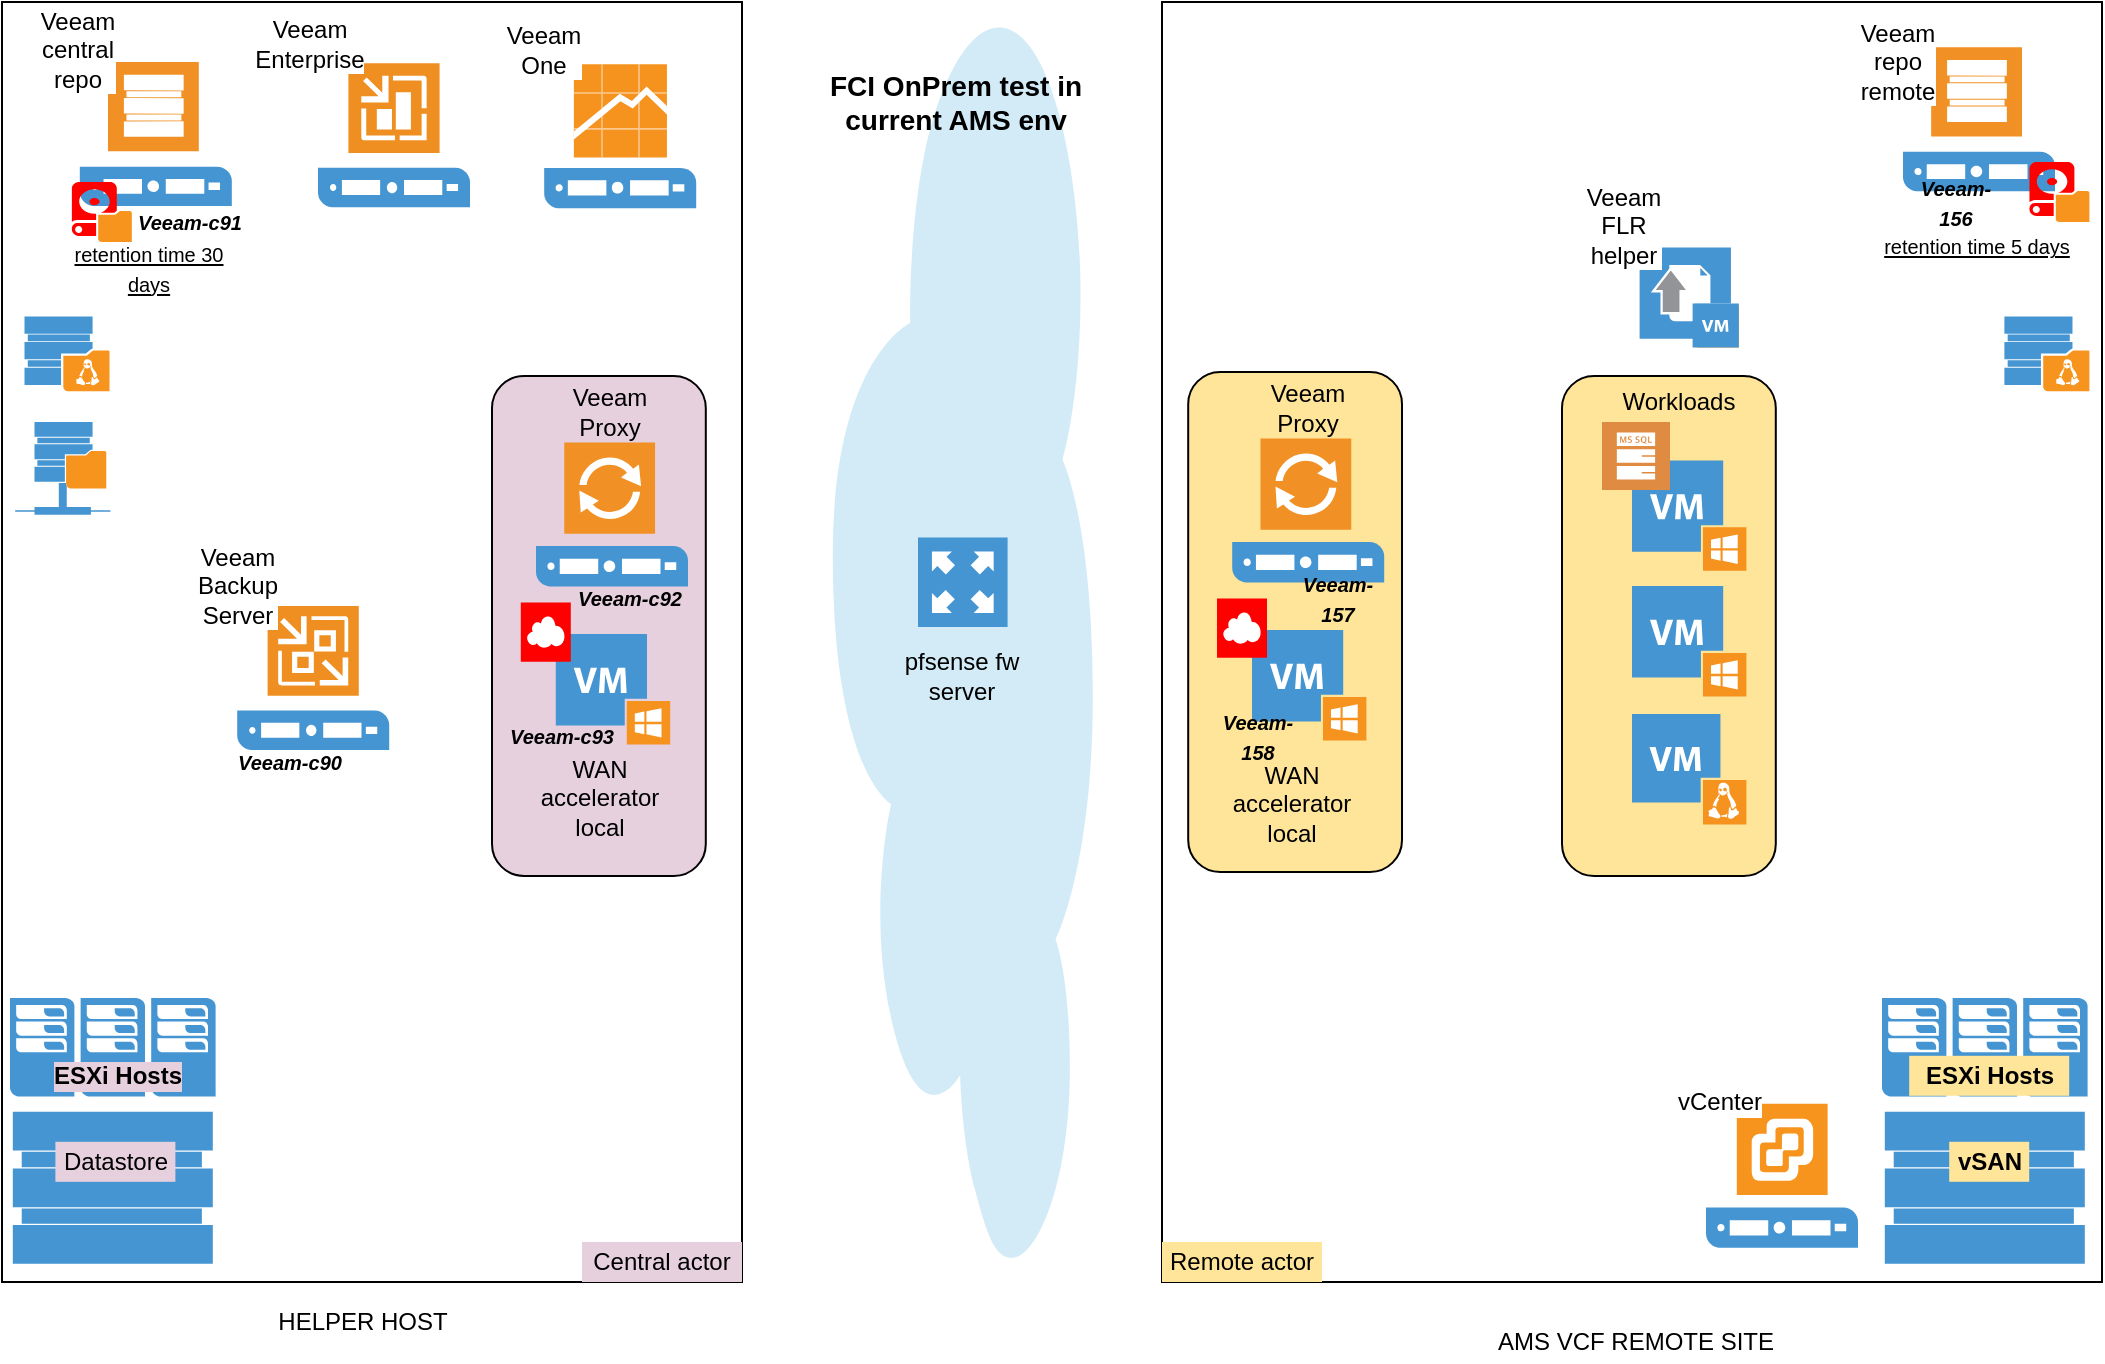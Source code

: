 <mxfile version="14.1.8" type="github">
  <diagram id="eCVy08CxGXI3JQdQnOXs" name="Page-1">
    <mxGraphModel dx="1278" dy="643" grid="1" gridSize="10" guides="1" tooltips="1" connect="1" arrows="1" fold="1" page="1" pageScale="1" pageWidth="1169" pageHeight="827" math="0" shadow="0">
      <root>
        <mxCell id="0" />
        <mxCell id="1" parent="0" />
        <mxCell id="nSwSoQBOyBosfwL_0Ycv-3" value="" style="rounded=0;whiteSpace=wrap;html=1;labelBackgroundColor=#ffffff;fillColor=#FFFFFF;" parent="1" vertex="1">
          <mxGeometry x="50" y="30" width="370" height="640" as="geometry" />
        </mxCell>
        <mxCell id="nSwSoQBOyBosfwL_0Ycv-4" value="" style="rounded=0;whiteSpace=wrap;html=1;" parent="1" vertex="1">
          <mxGeometry x="630" y="30" width="470" height="640" as="geometry" />
        </mxCell>
        <mxCell id="nSwSoQBOyBosfwL_0Ycv-5" value="" style="shadow=0;dashed=0;html=1;strokeColor=none;fillColor=#4495D1;labelPosition=center;verticalLabelPosition=bottom;verticalAlign=top;align=center;outlineConnect=0;shape=mxgraph.veeam.2d.datastore;" parent="1" vertex="1">
          <mxGeometry x="991.4" y="584.9" width="100" height="76" as="geometry" />
        </mxCell>
        <mxCell id="nSwSoQBOyBosfwL_0Ycv-6" value="" style="pointerEvents=1;shadow=0;dashed=0;html=1;strokeColor=none;fillColor=#4495D1;labelPosition=center;verticalLabelPosition=bottom;verticalAlign=top;align=center;outlineConnect=0;shape=mxgraph.veeam.cluster;" parent="1" vertex="1">
          <mxGeometry x="990" y="528" width="102.8" height="49.2" as="geometry" />
        </mxCell>
        <mxCell id="nSwSoQBOyBosfwL_0Ycv-7" value="ESXi Hosts" style="text;html=1;align=center;verticalAlign=middle;whiteSpace=wrap;rounded=0;fontStyle=1;labelBackgroundColor=#FFE599;fillColor=#FFE599;" parent="1" vertex="1">
          <mxGeometry x="1003.6" y="556.9" width="80" height="20" as="geometry" />
        </mxCell>
        <mxCell id="nSwSoQBOyBosfwL_0Ycv-8" value="" style="shadow=0;dashed=0;html=1;strokeColor=none;fillColor=#4495D1;labelPosition=center;verticalLabelPosition=bottom;verticalAlign=top;align=center;outlineConnect=0;shape=mxgraph.veeam.2d.veeam_backup_and_replication_server;" parent="1" vertex="1">
          <mxGeometry x="167.6" y="332" width="76" height="72" as="geometry" />
        </mxCell>
        <mxCell id="nSwSoQBOyBosfwL_0Ycv-11" value="" style="shadow=0;dashed=0;html=1;strokeColor=none;fillColor=#4495D1;labelPosition=center;verticalLabelPosition=bottom;verticalAlign=top;align=center;outlineConnect=0;shape=mxgraph.veeam.vsphere_server;" parent="1" vertex="1">
          <mxGeometry x="902" y="580.9" width="76" height="72" as="geometry" />
        </mxCell>
        <mxCell id="nSwSoQBOyBosfwL_0Ycv-12" value="" style="shadow=0;dashed=0;html=1;strokeColor=none;fillColor=#4495D1;labelPosition=center;verticalLabelPosition=bottom;verticalAlign=top;align=center;outlineConnect=0;shape=mxgraph.veeam.2d.cloud;rotation=-90;" parent="1" vertex="1">
          <mxGeometry x="220.13" y="285.78" width="620.55" height="130" as="geometry" />
        </mxCell>
        <mxCell id="nSwSoQBOyBosfwL_0Ycv-13" value="&lt;span style=&quot;background-color: rgb(255 , 229 , 153)&quot;&gt;&lt;b&gt;vSAN&lt;/b&gt;&lt;/span&gt;" style="text;html=1;strokeColor=none;fillColor=#FFE599;align=center;verticalAlign=middle;whiteSpace=wrap;rounded=0;" parent="1" vertex="1">
          <mxGeometry x="1023.6" y="599.9" width="40" height="20" as="geometry" />
        </mxCell>
        <mxCell id="nSwSoQBOyBosfwL_0Ycv-15" value="vCenter" style="text;html=1;strokeColor=none;fillColor=none;align=center;verticalAlign=middle;whiteSpace=wrap;rounded=0;labelBackgroundColor=#ffffff;" parent="1" vertex="1">
          <mxGeometry x="888.9" y="569.6" width="40" height="20" as="geometry" />
        </mxCell>
        <mxCell id="nSwSoQBOyBosfwL_0Ycv-23" value="" style="shadow=0;dashed=0;html=1;strokeColor=none;fillColor=#4495D1;labelPosition=center;verticalLabelPosition=bottom;verticalAlign=top;align=center;outlineConnect=0;shape=mxgraph.veeam.remote_repository;labelBackgroundColor=#ffffff;" parent="1" vertex="1">
          <mxGeometry x="56.6" y="240" width="47.6" height="46.4" as="geometry" />
        </mxCell>
        <mxCell id="nSwSoQBOyBosfwL_0Ycv-26" value="Veeam Backup Server" style="text;html=1;strokeColor=none;fillColor=none;align=center;verticalAlign=middle;whiteSpace=wrap;rounded=0;labelBackgroundColor=#ffffff;" parent="1" vertex="1">
          <mxGeometry x="147.6" y="312" width="40" height="20" as="geometry" />
        </mxCell>
        <mxCell id="nSwSoQBOyBosfwL_0Ycv-29" value="AMS VCF REMOTE SITE" style="text;html=1;strokeColor=none;fillColor=none;align=center;verticalAlign=middle;whiteSpace=wrap;rounded=0;labelBackgroundColor=#ffffff;" parent="1" vertex="1">
          <mxGeometry x="770" y="690" width="194.4" height="20" as="geometry" />
        </mxCell>
        <mxCell id="nSwSoQBOyBosfwL_0Ycv-30" value="HELPER HOST" style="text;html=1;strokeColor=none;fillColor=none;align=center;verticalAlign=middle;whiteSpace=wrap;rounded=0;labelBackgroundColor=#ffffff;" parent="1" vertex="1">
          <mxGeometry x="168" y="680" width="125" height="20" as="geometry" />
        </mxCell>
        <mxCell id="nSwSoQBOyBosfwL_0Ycv-44" value="" style="shadow=0;dashed=0;html=1;strokeColor=none;fillColor=#4495D1;labelPosition=center;verticalLabelPosition=bottom;verticalAlign=top;align=center;outlineConnect=0;shape=mxgraph.veeam.repository_server;" parent="1" vertex="1">
          <mxGeometry x="1000.5" y="52.6" width="76" height="72" as="geometry" />
        </mxCell>
        <mxCell id="nSwSoQBOyBosfwL_0Ycv-45" value="Veeam repo remote" style="text;html=1;strokeColor=none;fillColor=none;align=center;verticalAlign=middle;whiteSpace=wrap;rounded=0;labelBackgroundColor=#ffffff;" parent="1" vertex="1">
          <mxGeometry x="978" y="50" width="40" height="20" as="geometry" />
        </mxCell>
        <mxCell id="nSwSoQBOyBosfwL_0Ycv-46" value="" style="shadow=0;dashed=0;html=1;strokeColor=none;labelPosition=center;verticalLabelPosition=bottom;verticalAlign=top;align=center;outlineConnect=0;shape=mxgraph.veeam.local_disk;labelBackgroundColor=#ffffff;labelBorderColor=none;fillColor=#FF0000;" parent="1" vertex="1">
          <mxGeometry x="1063.7" y="110" width="30" height="30" as="geometry" />
        </mxCell>
        <mxCell id="nSwSoQBOyBosfwL_0Ycv-47" value="&lt;div&gt;&lt;font style=&quot;font-size: 14px&quot;&gt;&lt;b&gt;FCI OnPrem test in &lt;br&gt;&lt;/b&gt;&lt;/font&gt;&lt;/div&gt;&lt;div&gt;&lt;font style=&quot;font-size: 14px&quot;&gt;&lt;b&gt;current AMS env&lt;/b&gt;&lt;/font&gt;&lt;/div&gt;" style="text;html=1;strokeColor=none;fillColor=none;align=center;verticalAlign=middle;whiteSpace=wrap;rounded=0;" parent="1" vertex="1">
          <mxGeometry x="401.9" y="70" width="250" height="20" as="geometry" />
        </mxCell>
        <mxCell id="nSwSoQBOyBosfwL_0Ycv-48" value="" style="shadow=0;dashed=0;html=1;strokeColor=none;fillColor=#4495D1;labelPosition=center;verticalLabelPosition=bottom;verticalAlign=top;align=center;outlineConnect=0;shape=mxgraph.veeam.2d.datastore;" parent="1" vertex="1">
          <mxGeometry x="55.4" y="584.9" width="100" height="76" as="geometry" />
        </mxCell>
        <mxCell id="nSwSoQBOyBosfwL_0Ycv-49" value="" style="pointerEvents=1;shadow=0;dashed=0;html=1;strokeColor=none;fillColor=#4495D1;labelPosition=center;verticalLabelPosition=bottom;verticalAlign=top;align=center;outlineConnect=0;shape=mxgraph.veeam.cluster;" parent="1" vertex="1">
          <mxGeometry x="54.0" y="528" width="102.8" height="49.2" as="geometry" />
        </mxCell>
        <mxCell id="nSwSoQBOyBosfwL_0Ycv-50" value="ESXi Hosts" style="text;html=1;strokeColor=none;fillColor=none;align=center;verticalAlign=middle;whiteSpace=wrap;rounded=0;fontStyle=1;labelBackgroundColor=#E6D0DE;" parent="1" vertex="1">
          <mxGeometry x="67.6" y="556.9" width="80" height="20" as="geometry" />
        </mxCell>
        <mxCell id="nSwSoQBOyBosfwL_0Ycv-51" value="Datastore" style="text;html=1;strokeColor=none;fillColor=#E6D0DE;align=center;verticalAlign=middle;whiteSpace=wrap;rounded=0;" parent="1" vertex="1">
          <mxGeometry x="76.7" y="599.9" width="60" height="20" as="geometry" />
        </mxCell>
        <mxCell id="nSwSoQBOyBosfwL_0Ycv-54" value="" style="pointerEvents=1;shadow=0;dashed=0;html=1;strokeColor=none;fillColor=#4495D1;labelPosition=center;verticalLabelPosition=bottom;verticalAlign=top;align=center;outlineConnect=0;shape=mxgraph.veeam.2d.proxy_appliance;" parent="1" vertex="1">
          <mxGeometry x="508" y="297.7" width="44.8" height="44.8" as="geometry" />
        </mxCell>
        <mxCell id="nSwSoQBOyBosfwL_0Ycv-55" value="&lt;div&gt;pfsense fw server&lt;/div&gt;" style="text;html=1;strokeColor=none;fillColor=none;align=center;verticalAlign=middle;whiteSpace=wrap;rounded=0;" parent="1" vertex="1">
          <mxGeometry x="489.4" y="357.2" width="82" height="20" as="geometry" />
        </mxCell>
        <mxCell id="nSwSoQBOyBosfwL_0Ycv-56" value="Central actor" style="text;html=1;strokeColor=none;fillColor=#E6D0DE;align=center;verticalAlign=middle;whiteSpace=wrap;rounded=0;" parent="1" vertex="1">
          <mxGeometry x="340" y="650" width="80" height="20" as="geometry" />
        </mxCell>
        <mxCell id="nSwSoQBOyBosfwL_0Ycv-57" value="Remote actor" style="text;html=1;strokeColor=none;fillColor=#FFE599;align=center;verticalAlign=middle;whiteSpace=wrap;rounded=0;" parent="1" vertex="1">
          <mxGeometry x="630" y="650" width="80" height="20" as="geometry" />
        </mxCell>
        <mxCell id="nSwSoQBOyBosfwL_0Ycv-58" value="" style="shape=image;html=1;verticalAlign=top;verticalLabelPosition=bottom;labelBackgroundColor=#ffffff;imageAspect=0;aspect=fixed;image=https://cdn2.iconfinder.com/data/icons/stilllife/48x48/filesystems/gnome-fs-nfs.png;fillColor=none;" parent="1" vertex="1">
          <mxGeometry x="71.9" y="249.9" width="36.5" height="36.5" as="geometry" />
        </mxCell>
        <mxCell id="nSwSoQBOyBosfwL_0Ycv-59" value="" style="shadow=0;dashed=0;html=1;strokeColor=none;fillColor=#4495D1;labelPosition=center;verticalLabelPosition=bottom;verticalAlign=top;align=center;outlineConnect=0;shape=mxgraph.veeam.linux_repository;labelBackgroundColor=#ffffff;" parent="1" vertex="1">
          <mxGeometry x="61.25" y="187.2" width="42.5" height="37.4" as="geometry" />
        </mxCell>
        <mxCell id="nSwSoQBOyBosfwL_0Ycv-61" value="" style="rounded=1;whiteSpace=wrap;html=1;labelBackgroundColor=#E6D0DE;fillColor=#FFE599;gradientColor=none;" parent="1" vertex="1">
          <mxGeometry x="643.1" y="215" width="106.9" height="250" as="geometry" />
        </mxCell>
        <mxCell id="nSwSoQBOyBosfwL_0Ycv-9" value="" style="shadow=0;dashed=0;html=1;strokeColor=none;fillColor=#4495D1;labelPosition=center;verticalLabelPosition=bottom;verticalAlign=top;align=center;outlineConnect=0;shape=mxgraph.veeam.proxy_server;" parent="1" vertex="1">
          <mxGeometry x="665.1" y="248.2" width="76" height="72" as="geometry" />
        </mxCell>
        <mxCell id="nSwSoQBOyBosfwL_0Ycv-34" value="" style="shadow=0;dashed=0;html=1;strokeColor=none;fillColor=#4495D1;labelPosition=center;verticalLabelPosition=bottom;verticalAlign=top;align=center;outlineConnect=0;shape=mxgraph.veeam.vm_windows;labelBackgroundColor=none;fontColor=none;" parent="1" vertex="1">
          <mxGeometry x="675" y="344" width="57.2" height="55.2" as="geometry" />
        </mxCell>
        <mxCell id="nSwSoQBOyBosfwL_0Ycv-35" value="" style="pointerEvents=1;shadow=0;dashed=0;html=1;strokeColor=none;labelPosition=center;verticalLabelPosition=bottom;verticalAlign=top;align=center;outlineConnect=0;shape=mxgraph.veeam.2d.wan_accelerator;labelBackgroundColor=none;noLabel=1;fontColor=none;fillColor=#FF0000;" parent="1" vertex="1">
          <mxGeometry x="657.5" y="328.25" width="25" height="29.6" as="geometry" />
        </mxCell>
        <mxCell id="nSwSoQBOyBosfwL_0Ycv-36" value="&lt;div&gt;WAN accelerator&lt;/div&gt;&lt;div&gt;local&lt;br&gt;&lt;/div&gt;" style="text;html=1;strokeColor=none;fillColor=none;align=center;verticalAlign=middle;whiteSpace=wrap;rounded=0;labelBackgroundColor=none;" parent="1" vertex="1">
          <mxGeometry x="675" y="421.2" width="40" height="20" as="geometry" />
        </mxCell>
        <mxCell id="nSwSoQBOyBosfwL_0Ycv-16" value="Veeam Proxy" style="text;html=1;strokeColor=none;fillColor=none;align=center;verticalAlign=middle;whiteSpace=wrap;rounded=0;labelBackgroundColor=none;" parent="1" vertex="1">
          <mxGeometry x="682.5" y="222.6" width="40" height="20" as="geometry" />
        </mxCell>
        <mxCell id="nSwSoQBOyBosfwL_0Ycv-69" value="" style="shadow=0;dashed=0;html=1;strokeColor=none;fillColor=#4495D1;labelPosition=center;verticalLabelPosition=bottom;verticalAlign=top;align=center;outlineConnect=0;shape=mxgraph.veeam.linux_repository;labelBackgroundColor=#ffffff;" parent="1" vertex="1">
          <mxGeometry x="1051.2" y="187.2" width="42.5" height="37.4" as="geometry" />
        </mxCell>
        <mxCell id="nSwSoQBOyBosfwL_0Ycv-76" value="" style="rounded=1;whiteSpace=wrap;html=1;labelBackgroundColor=#E6D0DE;fillColor=#E6D0DE;gradientColor=none;" parent="1" vertex="1">
          <mxGeometry x="295" y="217" width="106.9" height="250" as="geometry" />
        </mxCell>
        <mxCell id="nSwSoQBOyBosfwL_0Ycv-77" value="" style="shadow=0;dashed=0;html=1;strokeColor=none;fillColor=#4495D1;labelPosition=center;verticalLabelPosition=bottom;verticalAlign=top;align=center;outlineConnect=0;shape=mxgraph.veeam.proxy_server;" parent="1" vertex="1">
          <mxGeometry x="317" y="250.2" width="76" height="72" as="geometry" />
        </mxCell>
        <mxCell id="nSwSoQBOyBosfwL_0Ycv-78" value="" style="shadow=0;dashed=0;html=1;strokeColor=none;fillColor=#4495D1;labelPosition=center;verticalLabelPosition=bottom;verticalAlign=top;align=center;outlineConnect=0;shape=mxgraph.veeam.vm_windows;labelBackgroundColor=none;fontColor=none;" parent="1" vertex="1">
          <mxGeometry x="326.9" y="346" width="57.2" height="55.2" as="geometry" />
        </mxCell>
        <mxCell id="nSwSoQBOyBosfwL_0Ycv-79" value="" style="pointerEvents=1;shadow=0;dashed=0;html=1;strokeColor=none;labelPosition=center;verticalLabelPosition=bottom;verticalAlign=top;align=center;outlineConnect=0;shape=mxgraph.veeam.2d.wan_accelerator;labelBackgroundColor=none;noLabel=1;fontColor=none;fillColor=#FF0000;" parent="1" vertex="1">
          <mxGeometry x="309.4" y="330.25" width="25" height="29.6" as="geometry" />
        </mxCell>
        <mxCell id="nSwSoQBOyBosfwL_0Ycv-80" value="&lt;div&gt;WAN accelerator&lt;/div&gt;&lt;div&gt;local&lt;br&gt;&lt;/div&gt;" style="text;html=1;strokeColor=none;fillColor=none;align=center;verticalAlign=middle;whiteSpace=wrap;rounded=0;labelBackgroundColor=none;" parent="1" vertex="1">
          <mxGeometry x="330" y="420" width="38.45" height="16.7" as="geometry" />
        </mxCell>
        <mxCell id="nSwSoQBOyBosfwL_0Ycv-81" value="Veeam Proxy" style="text;html=1;strokeColor=none;fillColor=none;align=center;verticalAlign=middle;whiteSpace=wrap;rounded=0;labelBackgroundColor=none;" parent="1" vertex="1">
          <mxGeometry x="334.4" y="224.6" width="40" height="20" as="geometry" />
        </mxCell>
        <mxCell id="nSwSoQBOyBosfwL_0Ycv-82" value="" style="rounded=1;whiteSpace=wrap;html=1;labelBackgroundColor=#E6D0DE;fillColor=#FFE599;gradientColor=none;" parent="1" vertex="1">
          <mxGeometry x="830" y="217" width="106.9" height="250" as="geometry" />
        </mxCell>
        <mxCell id="nSwSoQBOyBosfwL_0Ycv-66" value="" style="shadow=0;dashed=0;html=1;strokeColor=none;fillColor=#4495D1;labelPosition=center;verticalLabelPosition=bottom;verticalAlign=top;align=center;outlineConnect=0;shape=mxgraph.veeam.vm_windows;labelBackgroundColor=#E6D0DE;" parent="1" vertex="1">
          <mxGeometry x="865" y="259.2" width="57.2" height="55.2" as="geometry" />
        </mxCell>
        <mxCell id="nSwSoQBOyBosfwL_0Ycv-68" value="" style="pointerEvents=1;shadow=0;dashed=0;html=1;strokeColor=none;fillColor=#DF8C42;labelPosition=center;verticalLabelPosition=bottom;verticalAlign=top;align=center;outlineConnect=0;shape=mxgraph.veeam2.microsoft_sql_db;labelBackgroundColor=#E6D0DE;" parent="1" vertex="1">
          <mxGeometry x="850" y="240" width="34" height="34" as="geometry" />
        </mxCell>
        <mxCell id="nSwSoQBOyBosfwL_0Ycv-62" value="" style="shadow=0;dashed=0;html=1;strokeColor=none;fillColor=#4495D1;labelPosition=center;verticalLabelPosition=bottom;verticalAlign=top;align=center;outlineConnect=0;shape=mxgraph.veeam.vm_windows;labelBackgroundColor=none;fontColor=none;" parent="1" vertex="1">
          <mxGeometry x="865" y="322.0" width="57.2" height="55.2" as="geometry" />
        </mxCell>
        <mxCell id="nSwSoQBOyBosfwL_0Ycv-63" value="" style="shadow=0;dashed=0;html=1;strokeColor=none;fillColor=#4495D1;labelPosition=center;verticalLabelPosition=bottom;verticalAlign=top;align=center;outlineConnect=0;shape=mxgraph.veeam.vm_linux;labelBackgroundColor=#E6D0DE;" parent="1" vertex="1">
          <mxGeometry x="865" y="386" width="57.2" height="55.2" as="geometry" />
        </mxCell>
        <mxCell id="nSwSoQBOyBosfwL_0Ycv-83" value="Workloads" style="text;html=1;strokeColor=none;fillColor=none;align=center;verticalAlign=middle;whiteSpace=wrap;rounded=0;labelBackgroundColor=none;" parent="1" vertex="1">
          <mxGeometry x="865" y="220" width="46.55" height="20" as="geometry" />
        </mxCell>
        <mxCell id="nSwSoQBOyBosfwL_0Ycv-84" value="&lt;font style=&quot;font-size: 10px&quot;&gt;&lt;u&gt;retention time 30 days&lt;/u&gt;&lt;/font&gt;" style="text;html=1;strokeColor=none;fillColor=none;align=center;verticalAlign=middle;whiteSpace=wrap;rounded=0;labelBackgroundColor=none;" parent="1" vertex="1">
          <mxGeometry x="74.2" y="152.7" width="99.1" height="20" as="geometry" />
        </mxCell>
        <mxCell id="nSwSoQBOyBosfwL_0Ycv-85" value="&lt;font style=&quot;font-size: 10px&quot;&gt;&lt;u&gt;retention time 5 days&lt;/u&gt;&lt;/font&gt;" style="text;html=1;strokeColor=none;fillColor=none;align=center;verticalAlign=middle;whiteSpace=wrap;rounded=0;labelBackgroundColor=none;" parent="1" vertex="1">
          <mxGeometry x="987.9" y="142" width="99.1" height="20" as="geometry" />
        </mxCell>
        <mxCell id="nSwSoQBOyBosfwL_0Ycv-86" value="&lt;font style=&quot;font-size: 10px&quot;&gt;&lt;b&gt;&lt;i&gt;Veeam-156&lt;/i&gt;&lt;/b&gt;&lt;/font&gt;" style="text;html=1;strokeColor=none;fillColor=none;align=center;verticalAlign=middle;whiteSpace=wrap;rounded=0;labelBackgroundColor=none;" parent="1" vertex="1">
          <mxGeometry x="1006.9" y="120.0" width="40" height="20" as="geometry" />
        </mxCell>
        <mxCell id="nSwSoQBOyBosfwL_0Ycv-87" value="&lt;div&gt;&lt;font style=&quot;font-size: 10px&quot;&gt;&lt;b&gt;&lt;i&gt;Veeam-157&lt;/i&gt;&lt;/b&gt;&lt;/font&gt;&lt;/div&gt;" style="text;html=1;strokeColor=none;fillColor=none;align=center;verticalAlign=middle;whiteSpace=wrap;rounded=0;labelBackgroundColor=none;" parent="1" vertex="1">
          <mxGeometry x="698.2" y="318" width="40" height="20" as="geometry" />
        </mxCell>
        <mxCell id="nSwSoQBOyBosfwL_0Ycv-88" value="&lt;div&gt;&lt;font style=&quot;font-size: 10px&quot;&gt;&lt;b&gt;&lt;i&gt;Veeam-158&lt;/i&gt;&lt;/b&gt;&lt;/font&gt;&lt;/div&gt;" style="text;html=1;strokeColor=none;fillColor=none;align=center;verticalAlign=middle;whiteSpace=wrap;rounded=0;labelBackgroundColor=none;" parent="1" vertex="1">
          <mxGeometry x="658.2" y="387" width="40" height="20" as="geometry" />
        </mxCell>
        <mxCell id="nSwSoQBOyBosfwL_0Ycv-89" value="&lt;div&gt;&lt;font style=&quot;font-size: 10px&quot;&gt;&lt;b&gt;&lt;i&gt;Veeam-c93&lt;/i&gt;&lt;/b&gt;&lt;/font&gt;&lt;/div&gt;" style="text;html=1;strokeColor=none;fillColor=none;align=center;verticalAlign=middle;whiteSpace=wrap;rounded=0;labelBackgroundColor=none;" parent="1" vertex="1">
          <mxGeometry x="300" y="387" width="60" height="20" as="geometry" />
        </mxCell>
        <mxCell id="nSwSoQBOyBosfwL_0Ycv-90" value="&lt;div&gt;&lt;font style=&quot;font-size: 10px&quot;&gt;&lt;b&gt;&lt;i&gt;Veeam-c92&lt;/i&gt;&lt;/b&gt;&lt;/font&gt;&lt;/div&gt;" style="text;html=1;strokeColor=none;fillColor=none;align=center;verticalAlign=middle;whiteSpace=wrap;rounded=0;labelBackgroundColor=none;" parent="1" vertex="1">
          <mxGeometry x="334.4" y="318" width="60" height="20" as="geometry" />
        </mxCell>
        <mxCell id="nSwSoQBOyBosfwL_0Ycv-92" value="&lt;div&gt;&lt;font style=&quot;font-size: 10px&quot;&gt;&lt;b&gt;&lt;i&gt;Veeam-c90&lt;/i&gt;&lt;/b&gt;&lt;/font&gt;&lt;/div&gt;" style="text;html=1;strokeColor=none;fillColor=none;align=center;verticalAlign=middle;whiteSpace=wrap;rounded=0;labelBackgroundColor=none;" parent="1" vertex="1">
          <mxGeometry x="164.1" y="400" width="60" height="20" as="geometry" />
        </mxCell>
        <mxCell id="sAKAlEn9Oh-eBW5LbcHO-1" value="" style="shadow=0;dashed=0;html=1;strokeColor=none;fillColor=#4495D1;labelPosition=center;verticalLabelPosition=bottom;verticalAlign=top;align=center;outlineConnect=0;shape=mxgraph.veeam.2d.veeam_backup_enterprise_manager_server;" vertex="1" parent="1">
          <mxGeometry x="208" y="60.6" width="76" height="72" as="geometry" />
        </mxCell>
        <mxCell id="sAKAlEn9Oh-eBW5LbcHO-2" value="Veeam Enterprise" style="text;html=1;strokeColor=none;fillColor=none;align=center;verticalAlign=middle;whiteSpace=wrap;rounded=0;labelBackgroundColor=#ffffff;" vertex="1" parent="1">
          <mxGeometry x="184" y="40.6" width="40" height="20" as="geometry" />
        </mxCell>
        <mxCell id="sAKAlEn9Oh-eBW5LbcHO-3" value="" style="shadow=0;dashed=0;html=1;strokeColor=none;fillColor=#4495D1;labelPosition=center;verticalLabelPosition=bottom;verticalAlign=top;align=center;outlineConnect=0;shape=mxgraph.veeam.one_server;" vertex="1" parent="1">
          <mxGeometry x="321.1" y="61.1" width="76" height="72" as="geometry" />
        </mxCell>
        <mxCell id="sAKAlEn9Oh-eBW5LbcHO-4" value="Veeam One" style="text;html=1;strokeColor=none;fillColor=none;align=center;verticalAlign=middle;whiteSpace=wrap;rounded=0;labelBackgroundColor=#ffffff;" vertex="1" parent="1">
          <mxGeometry x="301.1" y="44.1" width="40" height="20" as="geometry" />
        </mxCell>
        <mxCell id="sAKAlEn9Oh-eBW5LbcHO-10" value="" style="shadow=0;dashed=0;html=1;strokeColor=none;fillColor=#4495D1;labelPosition=center;verticalLabelPosition=bottom;verticalAlign=top;align=center;outlineConnect=0;shape=mxgraph.veeam.repository_server;" vertex="1" parent="1">
          <mxGeometry x="88.9" y="60.0" width="76" height="72" as="geometry" />
        </mxCell>
        <mxCell id="sAKAlEn9Oh-eBW5LbcHO-11" value="&lt;div&gt;Veeam central repo&lt;br&gt;&lt;/div&gt;" style="text;html=1;strokeColor=none;fillColor=none;align=center;verticalAlign=middle;whiteSpace=wrap;rounded=0;labelBackgroundColor=#ffffff;" vertex="1" parent="1">
          <mxGeometry x="67.6" y="44.1" width="40" height="20" as="geometry" />
        </mxCell>
        <mxCell id="sAKAlEn9Oh-eBW5LbcHO-12" value="" style="shadow=0;dashed=0;html=1;strokeColor=none;labelPosition=center;verticalLabelPosition=bottom;verticalAlign=top;align=center;outlineConnect=0;shape=mxgraph.veeam.local_disk;labelBackgroundColor=#ffffff;labelBorderColor=none;fillColor=#FF0000;" vertex="1" parent="1">
          <mxGeometry x="84.9" y="120.0" width="30" height="30" as="geometry" />
        </mxCell>
        <mxCell id="sAKAlEn9Oh-eBW5LbcHO-13" value="&lt;div&gt;&lt;font style=&quot;font-size: 10px&quot;&gt;&lt;b&gt;&lt;i&gt;Veeam-c91&lt;/i&gt;&lt;/b&gt;&lt;/font&gt;&lt;/div&gt;" style="text;html=1;strokeColor=none;fillColor=none;align=center;verticalAlign=middle;whiteSpace=wrap;rounded=0;labelBackgroundColor=none;" vertex="1" parent="1">
          <mxGeometry x="113.5" y="130.0" width="60" height="20" as="geometry" />
        </mxCell>
        <mxCell id="sAKAlEn9Oh-eBW5LbcHO-14" value="" style="shadow=0;dashed=0;html=1;strokeColor=none;fillColor=#4495D1;labelPosition=center;verticalLabelPosition=bottom;verticalAlign=top;align=center;outlineConnect=0;shape=mxgraph.veeam.flr_helper_appliance;" vertex="1" parent="1">
          <mxGeometry x="868.8" y="152.7" width="49.6" height="50" as="geometry" />
        </mxCell>
        <mxCell id="sAKAlEn9Oh-eBW5LbcHO-15" value="Veeam FLR helper" style="text;html=1;strokeColor=none;fillColor=none;align=center;verticalAlign=middle;whiteSpace=wrap;rounded=0;labelBackgroundColor=#ffffff;" vertex="1" parent="1">
          <mxGeometry x="840.68" y="132" width="40" height="20" as="geometry" />
        </mxCell>
        <mxCell id="sAKAlEn9Oh-eBW5LbcHO-16" value="" style="shadow=0;dashed=0;html=1;strokeColor=none;fillColor=#4495D1;labelPosition=center;verticalLabelPosition=bottom;verticalAlign=top;align=center;outlineConnect=0;shape=mxgraph.veeam.2d.virtual_machine;" vertex="1" parent="1">
          <mxGeometry x="895.3" y="180.8" width="23.1" height="21.9" as="geometry" />
        </mxCell>
      </root>
    </mxGraphModel>
  </diagram>
</mxfile>
